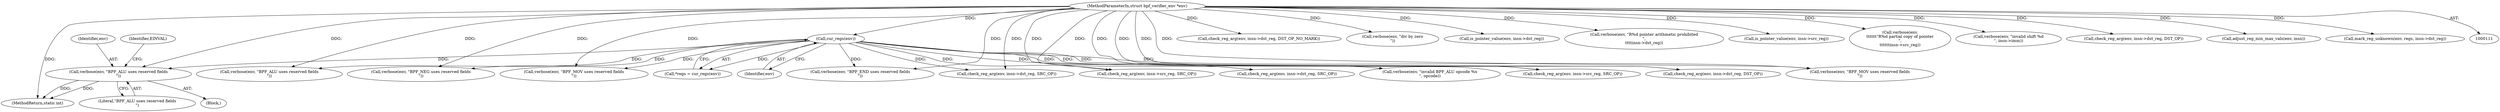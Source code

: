 digraph "0_linux_0c17d1d2c61936401f4702e1846e2c19b200f958_0@pointer" {
"1000483" [label="(Call,verbose(env, \"BPF_ALU uses reserved fields\n\"))"];
"1000118" [label="(Call,cur_regs(env))"];
"1000112" [label="(MethodParameterIn,struct bpf_verifier_env *env)"];
"1000168" [label="(Call,verbose(env, \"BPF_NEG uses reserved fields\n\"))"];
"1000287" [label="(Call,verbose(env, \"BPF_MOV uses reserved fields\n\"))"];
"1000524" [label="(Call,check_reg_arg(env, insn->dst_reg, SRC_OP))"];
"1000112" [label="(MethodParameterIn,struct bpf_verifier_env *env)"];
"1000516" [label="(Call,verbose(env, \"BPF_ALU uses reserved fields\n\"))"];
"1000119" [label="(Identifier,env)"];
"1000618" [label="(Call,check_reg_arg(env, insn->dst_reg, DST_OP_NO_MARK))"];
"1000556" [label="(Call,verbose(env, \"div by zero\n\"))"];
"1000485" [label="(Literal,\"BPF_ALU uses reserved fields\n\")"];
"1000320" [label="(Call,verbose(env, \"BPF_MOV uses reserved fields\n\"))"];
"1000328" [label="(Call,check_reg_arg(env, insn->dst_reg, DST_OP))"];
"1000491" [label="(Call,check_reg_arg(env, insn->src_reg, SRC_OP))"];
"1000483" [label="(Call,verbose(env, \"BPF_ALU uses reserved fields\n\"))"];
"1000453" [label="(Call,verbose(env, \"invalid BPF_ALU opcode %x\n\", opcode))"];
"1000233" [label="(Call,is_pointer_value(env, insn->dst_reg))"];
"1000239" [label="(Call,verbose(env, \"R%d pointer arithmetic prohibited\n\",\n\t\t\t\tinsn->dst_reg))"];
"1000377" [label="(Call,is_pointer_value(env, insn->src_reg))"];
"1000383" [label="(Call,verbose(env,\n\t\t\t\t\t\t\"R%d partial copy of pointer\n\",\n\t\t\t\t\t\tinsn->src_reg))"];
"1000607" [label="(Call,verbose(env, \"invalid shift %d\n\", insn->imm))"];
"1000295" [label="(Call,check_reg_arg(env, insn->src_reg, SRC_OP))"];
"1000250" [label="(Call,check_reg_arg(env, insn->dst_reg, DST_OP))"];
"1000629" [label="(Call,adjust_reg_min_max_vals(env, insn))"];
"1000116" [label="(Call,*regs = cur_regs(env))"];
"1000222" [label="(Call,check_reg_arg(env, insn->dst_reg, SRC_OP))"];
"1000634" [label="(MethodReturn,static int)"];
"1000118" [label="(Call,cur_regs(env))"];
"1000392" [label="(Call,mark_reg_unknown(env, regs, insn->dst_reg))"];
"1000482" [label="(Block,)"];
"1000484" [label="(Identifier,env)"];
"1000214" [label="(Call,verbose(env, \"BPF_END uses reserved fields\n\"))"];
"1000488" [label="(Identifier,EINVAL)"];
"1000483" -> "1000482"  [label="AST: "];
"1000483" -> "1000485"  [label="CFG: "];
"1000484" -> "1000483"  [label="AST: "];
"1000485" -> "1000483"  [label="AST: "];
"1000488" -> "1000483"  [label="CFG: "];
"1000483" -> "1000634"  [label="DDG: "];
"1000483" -> "1000634"  [label="DDG: "];
"1000118" -> "1000483"  [label="DDG: "];
"1000112" -> "1000483"  [label="DDG: "];
"1000118" -> "1000116"  [label="AST: "];
"1000118" -> "1000119"  [label="CFG: "];
"1000119" -> "1000118"  [label="AST: "];
"1000116" -> "1000118"  [label="CFG: "];
"1000118" -> "1000116"  [label="DDG: "];
"1000112" -> "1000118"  [label="DDG: "];
"1000118" -> "1000168"  [label="DDG: "];
"1000118" -> "1000214"  [label="DDG: "];
"1000118" -> "1000222"  [label="DDG: "];
"1000118" -> "1000287"  [label="DDG: "];
"1000118" -> "1000295"  [label="DDG: "];
"1000118" -> "1000320"  [label="DDG: "];
"1000118" -> "1000328"  [label="DDG: "];
"1000118" -> "1000453"  [label="DDG: "];
"1000118" -> "1000491"  [label="DDG: "];
"1000118" -> "1000516"  [label="DDG: "];
"1000118" -> "1000524"  [label="DDG: "];
"1000112" -> "1000111"  [label="AST: "];
"1000112" -> "1000634"  [label="DDG: "];
"1000112" -> "1000168"  [label="DDG: "];
"1000112" -> "1000214"  [label="DDG: "];
"1000112" -> "1000222"  [label="DDG: "];
"1000112" -> "1000233"  [label="DDG: "];
"1000112" -> "1000239"  [label="DDG: "];
"1000112" -> "1000250"  [label="DDG: "];
"1000112" -> "1000287"  [label="DDG: "];
"1000112" -> "1000295"  [label="DDG: "];
"1000112" -> "1000320"  [label="DDG: "];
"1000112" -> "1000328"  [label="DDG: "];
"1000112" -> "1000377"  [label="DDG: "];
"1000112" -> "1000383"  [label="DDG: "];
"1000112" -> "1000392"  [label="DDG: "];
"1000112" -> "1000453"  [label="DDG: "];
"1000112" -> "1000491"  [label="DDG: "];
"1000112" -> "1000516"  [label="DDG: "];
"1000112" -> "1000524"  [label="DDG: "];
"1000112" -> "1000556"  [label="DDG: "];
"1000112" -> "1000607"  [label="DDG: "];
"1000112" -> "1000618"  [label="DDG: "];
"1000112" -> "1000629"  [label="DDG: "];
}
